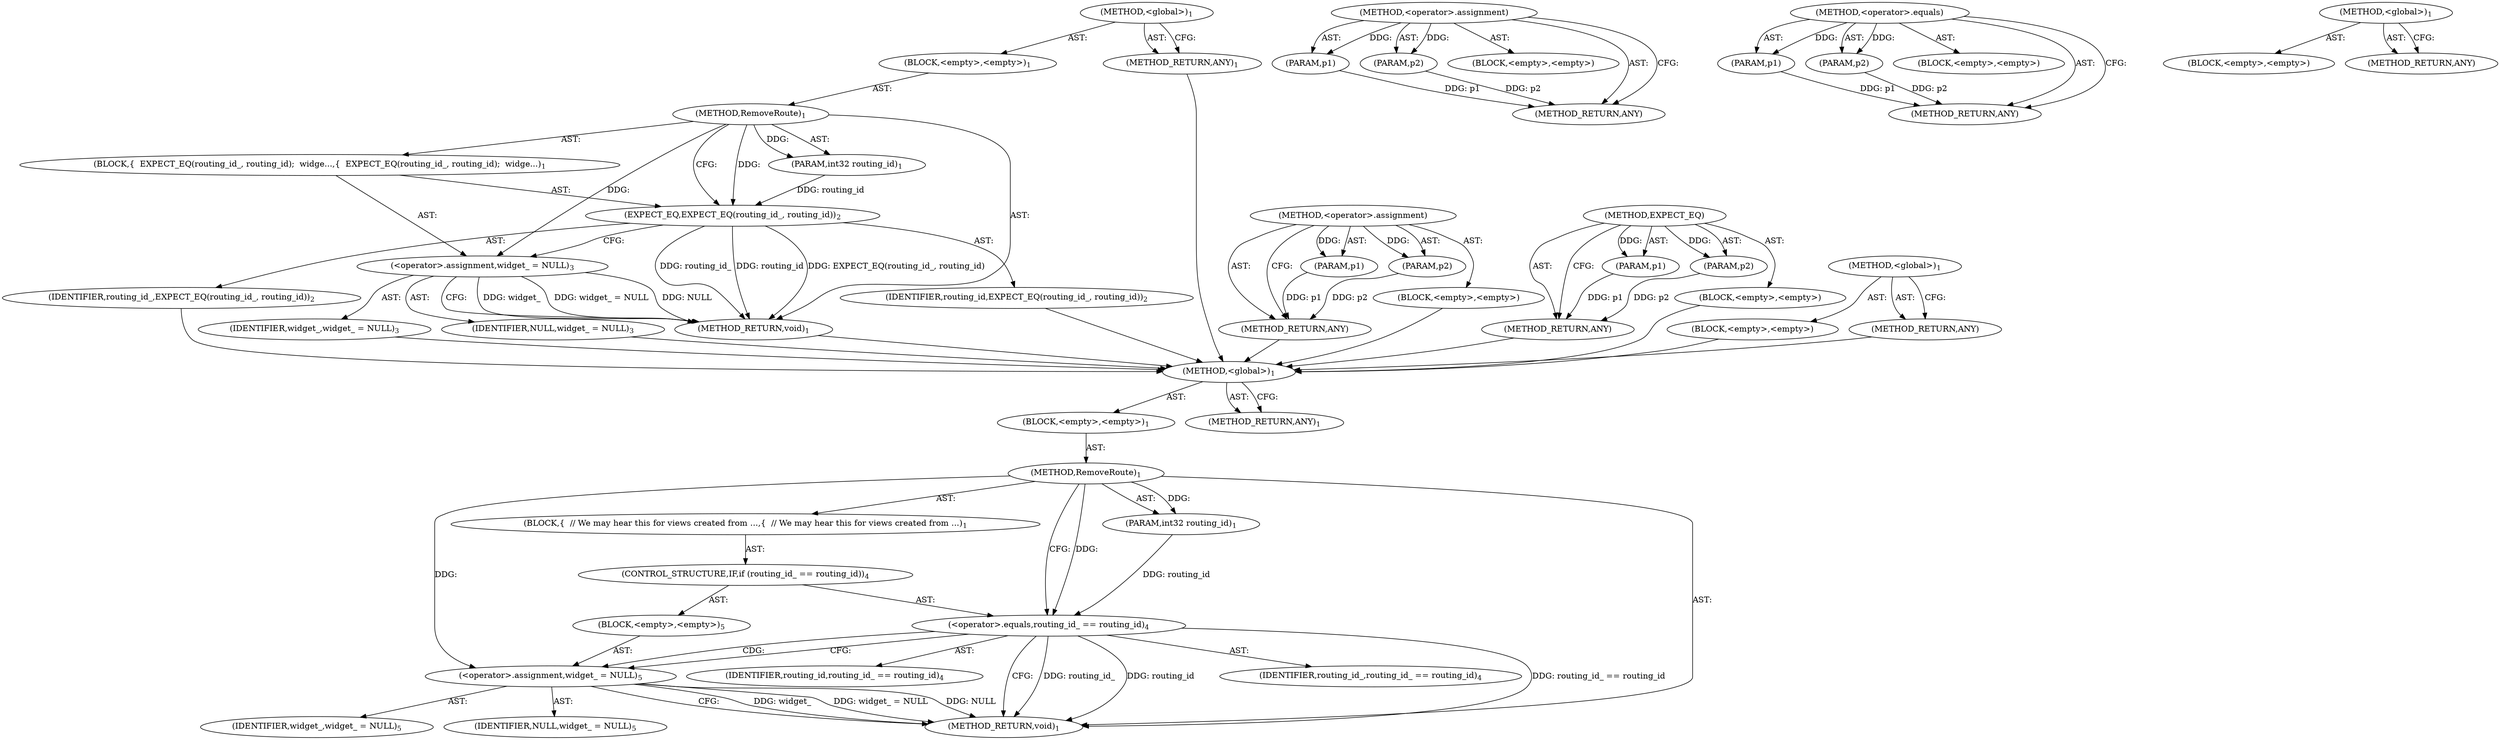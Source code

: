 digraph "&lt;global&gt;" {
vulnerable_6 [label=<(METHOD,&lt;global&gt;)<SUB>1</SUB>>];
vulnerable_7 [label=<(BLOCK,&lt;empty&gt;,&lt;empty&gt;)<SUB>1</SUB>>];
vulnerable_8 [label=<(METHOD,RemoveRoute)<SUB>1</SUB>>];
vulnerable_9 [label=<(PARAM,int32 routing_id)<SUB>1</SUB>>];
vulnerable_10 [label=<(BLOCK,{
  EXPECT_EQ(routing_id_, routing_id);
  widge...,{
  EXPECT_EQ(routing_id_, routing_id);
  widge...)<SUB>1</SUB>>];
vulnerable_11 [label=<(EXPECT_EQ,EXPECT_EQ(routing_id_, routing_id))<SUB>2</SUB>>];
vulnerable_12 [label=<(IDENTIFIER,routing_id_,EXPECT_EQ(routing_id_, routing_id))<SUB>2</SUB>>];
vulnerable_13 [label=<(IDENTIFIER,routing_id,EXPECT_EQ(routing_id_, routing_id))<SUB>2</SUB>>];
vulnerable_14 [label=<(&lt;operator&gt;.assignment,widget_ = NULL)<SUB>3</SUB>>];
vulnerable_15 [label=<(IDENTIFIER,widget_,widget_ = NULL)<SUB>3</SUB>>];
vulnerable_16 [label=<(IDENTIFIER,NULL,widget_ = NULL)<SUB>3</SUB>>];
vulnerable_17 [label=<(METHOD_RETURN,void)<SUB>1</SUB>>];
vulnerable_19 [label=<(METHOD_RETURN,ANY)<SUB>1</SUB>>];
vulnerable_39 [label=<(METHOD,&lt;operator&gt;.assignment)>];
vulnerable_40 [label=<(PARAM,p1)>];
vulnerable_41 [label=<(PARAM,p2)>];
vulnerable_42 [label=<(BLOCK,&lt;empty&gt;,&lt;empty&gt;)>];
vulnerable_43 [label=<(METHOD_RETURN,ANY)>];
vulnerable_34 [label=<(METHOD,EXPECT_EQ)>];
vulnerable_35 [label=<(PARAM,p1)>];
vulnerable_36 [label=<(PARAM,p2)>];
vulnerable_37 [label=<(BLOCK,&lt;empty&gt;,&lt;empty&gt;)>];
vulnerable_38 [label=<(METHOD_RETURN,ANY)>];
vulnerable_28 [label=<(METHOD,&lt;global&gt;)<SUB>1</SUB>>];
vulnerable_29 [label=<(BLOCK,&lt;empty&gt;,&lt;empty&gt;)>];
vulnerable_30 [label=<(METHOD_RETURN,ANY)>];
fixed_6 [label=<(METHOD,&lt;global&gt;)<SUB>1</SUB>>];
fixed_7 [label=<(BLOCK,&lt;empty&gt;,&lt;empty&gt;)<SUB>1</SUB>>];
fixed_8 [label=<(METHOD,RemoveRoute)<SUB>1</SUB>>];
fixed_9 [label=<(PARAM,int32 routing_id)<SUB>1</SUB>>];
fixed_10 [label=<(BLOCK,{
  // We may hear this for views created from ...,{
  // We may hear this for views created from ...)<SUB>1</SUB>>];
fixed_11 [label=<(CONTROL_STRUCTURE,IF,if (routing_id_ == routing_id))<SUB>4</SUB>>];
fixed_12 [label=<(&lt;operator&gt;.equals,routing_id_ == routing_id)<SUB>4</SUB>>];
fixed_13 [label=<(IDENTIFIER,routing_id_,routing_id_ == routing_id)<SUB>4</SUB>>];
fixed_14 [label=<(IDENTIFIER,routing_id,routing_id_ == routing_id)<SUB>4</SUB>>];
fixed_15 [label=<(BLOCK,&lt;empty&gt;,&lt;empty&gt;)<SUB>5</SUB>>];
fixed_16 [label=<(&lt;operator&gt;.assignment,widget_ = NULL)<SUB>5</SUB>>];
fixed_17 [label=<(IDENTIFIER,widget_,widget_ = NULL)<SUB>5</SUB>>];
fixed_18 [label=<(IDENTIFIER,NULL,widget_ = NULL)<SUB>5</SUB>>];
fixed_19 [label=<(METHOD_RETURN,void)<SUB>1</SUB>>];
fixed_21 [label=<(METHOD_RETURN,ANY)<SUB>1</SUB>>];
fixed_41 [label=<(METHOD,&lt;operator&gt;.assignment)>];
fixed_42 [label=<(PARAM,p1)>];
fixed_43 [label=<(PARAM,p2)>];
fixed_44 [label=<(BLOCK,&lt;empty&gt;,&lt;empty&gt;)>];
fixed_45 [label=<(METHOD_RETURN,ANY)>];
fixed_36 [label=<(METHOD,&lt;operator&gt;.equals)>];
fixed_37 [label=<(PARAM,p1)>];
fixed_38 [label=<(PARAM,p2)>];
fixed_39 [label=<(BLOCK,&lt;empty&gt;,&lt;empty&gt;)>];
fixed_40 [label=<(METHOD_RETURN,ANY)>];
fixed_30 [label=<(METHOD,&lt;global&gt;)<SUB>1</SUB>>];
fixed_31 [label=<(BLOCK,&lt;empty&gt;,&lt;empty&gt;)>];
fixed_32 [label=<(METHOD_RETURN,ANY)>];
vulnerable_6 -> vulnerable_7  [key=0, label="AST: "];
vulnerable_6 -> vulnerable_19  [key=0, label="AST: "];
vulnerable_6 -> vulnerable_19  [key=1, label="CFG: "];
vulnerable_7 -> vulnerable_8  [key=0, label="AST: "];
vulnerable_8 -> vulnerable_9  [key=0, label="AST: "];
vulnerable_8 -> vulnerable_9  [key=1, label="DDG: "];
vulnerable_8 -> vulnerable_10  [key=0, label="AST: "];
vulnerable_8 -> vulnerable_17  [key=0, label="AST: "];
vulnerable_8 -> vulnerable_11  [key=0, label="CFG: "];
vulnerable_8 -> vulnerable_11  [key=1, label="DDG: "];
vulnerable_8 -> vulnerable_14  [key=0, label="DDG: "];
vulnerable_9 -> vulnerable_11  [key=0, label="DDG: routing_id"];
vulnerable_10 -> vulnerable_11  [key=0, label="AST: "];
vulnerable_10 -> vulnerable_14  [key=0, label="AST: "];
vulnerable_11 -> vulnerable_12  [key=0, label="AST: "];
vulnerable_11 -> vulnerable_13  [key=0, label="AST: "];
vulnerable_11 -> vulnerable_14  [key=0, label="CFG: "];
vulnerable_11 -> vulnerable_17  [key=0, label="DDG: routing_id"];
vulnerable_11 -> vulnerable_17  [key=1, label="DDG: EXPECT_EQ(routing_id_, routing_id)"];
vulnerable_11 -> vulnerable_17  [key=2, label="DDG: routing_id_"];
vulnerable_12 -> fixed_6  [key=0];
vulnerable_13 -> fixed_6  [key=0];
vulnerable_14 -> vulnerable_15  [key=0, label="AST: "];
vulnerable_14 -> vulnerable_16  [key=0, label="AST: "];
vulnerable_14 -> vulnerable_17  [key=0, label="CFG: "];
vulnerable_14 -> vulnerable_17  [key=1, label="DDG: widget_"];
vulnerable_14 -> vulnerable_17  [key=2, label="DDG: widget_ = NULL"];
vulnerable_14 -> vulnerable_17  [key=3, label="DDG: NULL"];
vulnerable_15 -> fixed_6  [key=0];
vulnerable_16 -> fixed_6  [key=0];
vulnerable_17 -> fixed_6  [key=0];
vulnerable_19 -> fixed_6  [key=0];
vulnerable_39 -> vulnerable_40  [key=0, label="AST: "];
vulnerable_39 -> vulnerable_40  [key=1, label="DDG: "];
vulnerable_39 -> vulnerable_42  [key=0, label="AST: "];
vulnerable_39 -> vulnerable_41  [key=0, label="AST: "];
vulnerable_39 -> vulnerable_41  [key=1, label="DDG: "];
vulnerable_39 -> vulnerable_43  [key=0, label="AST: "];
vulnerable_39 -> vulnerable_43  [key=1, label="CFG: "];
vulnerable_40 -> vulnerable_43  [key=0, label="DDG: p1"];
vulnerable_41 -> vulnerable_43  [key=0, label="DDG: p2"];
vulnerable_42 -> fixed_6  [key=0];
vulnerable_43 -> fixed_6  [key=0];
vulnerable_34 -> vulnerable_35  [key=0, label="AST: "];
vulnerable_34 -> vulnerable_35  [key=1, label="DDG: "];
vulnerable_34 -> vulnerable_37  [key=0, label="AST: "];
vulnerable_34 -> vulnerable_36  [key=0, label="AST: "];
vulnerable_34 -> vulnerable_36  [key=1, label="DDG: "];
vulnerable_34 -> vulnerable_38  [key=0, label="AST: "];
vulnerable_34 -> vulnerable_38  [key=1, label="CFG: "];
vulnerable_35 -> vulnerable_38  [key=0, label="DDG: p1"];
vulnerable_36 -> vulnerable_38  [key=0, label="DDG: p2"];
vulnerable_37 -> fixed_6  [key=0];
vulnerable_38 -> fixed_6  [key=0];
vulnerable_28 -> vulnerable_29  [key=0, label="AST: "];
vulnerable_28 -> vulnerable_30  [key=0, label="AST: "];
vulnerable_28 -> vulnerable_30  [key=1, label="CFG: "];
vulnerable_29 -> fixed_6  [key=0];
vulnerable_30 -> fixed_6  [key=0];
fixed_6 -> fixed_7  [key=0, label="AST: "];
fixed_6 -> fixed_21  [key=0, label="AST: "];
fixed_6 -> fixed_21  [key=1, label="CFG: "];
fixed_7 -> fixed_8  [key=0, label="AST: "];
fixed_8 -> fixed_9  [key=0, label="AST: "];
fixed_8 -> fixed_9  [key=1, label="DDG: "];
fixed_8 -> fixed_10  [key=0, label="AST: "];
fixed_8 -> fixed_19  [key=0, label="AST: "];
fixed_8 -> fixed_12  [key=0, label="CFG: "];
fixed_8 -> fixed_12  [key=1, label="DDG: "];
fixed_8 -> fixed_16  [key=0, label="DDG: "];
fixed_9 -> fixed_12  [key=0, label="DDG: routing_id"];
fixed_10 -> fixed_11  [key=0, label="AST: "];
fixed_11 -> fixed_12  [key=0, label="AST: "];
fixed_11 -> fixed_15  [key=0, label="AST: "];
fixed_12 -> fixed_13  [key=0, label="AST: "];
fixed_12 -> fixed_14  [key=0, label="AST: "];
fixed_12 -> fixed_19  [key=0, label="CFG: "];
fixed_12 -> fixed_19  [key=1, label="DDG: routing_id"];
fixed_12 -> fixed_19  [key=2, label="DDG: routing_id_ == routing_id"];
fixed_12 -> fixed_19  [key=3, label="DDG: routing_id_"];
fixed_12 -> fixed_16  [key=0, label="CFG: "];
fixed_12 -> fixed_16  [key=1, label="CDG: "];
fixed_15 -> fixed_16  [key=0, label="AST: "];
fixed_16 -> fixed_17  [key=0, label="AST: "];
fixed_16 -> fixed_18  [key=0, label="AST: "];
fixed_16 -> fixed_19  [key=0, label="CFG: "];
fixed_16 -> fixed_19  [key=1, label="DDG: widget_"];
fixed_16 -> fixed_19  [key=2, label="DDG: widget_ = NULL"];
fixed_16 -> fixed_19  [key=3, label="DDG: NULL"];
fixed_41 -> fixed_42  [key=0, label="AST: "];
fixed_41 -> fixed_42  [key=1, label="DDG: "];
fixed_41 -> fixed_44  [key=0, label="AST: "];
fixed_41 -> fixed_43  [key=0, label="AST: "];
fixed_41 -> fixed_43  [key=1, label="DDG: "];
fixed_41 -> fixed_45  [key=0, label="AST: "];
fixed_41 -> fixed_45  [key=1, label="CFG: "];
fixed_42 -> fixed_45  [key=0, label="DDG: p1"];
fixed_43 -> fixed_45  [key=0, label="DDG: p2"];
fixed_36 -> fixed_37  [key=0, label="AST: "];
fixed_36 -> fixed_37  [key=1, label="DDG: "];
fixed_36 -> fixed_39  [key=0, label="AST: "];
fixed_36 -> fixed_38  [key=0, label="AST: "];
fixed_36 -> fixed_38  [key=1, label="DDG: "];
fixed_36 -> fixed_40  [key=0, label="AST: "];
fixed_36 -> fixed_40  [key=1, label="CFG: "];
fixed_37 -> fixed_40  [key=0, label="DDG: p1"];
fixed_38 -> fixed_40  [key=0, label="DDG: p2"];
fixed_30 -> fixed_31  [key=0, label="AST: "];
fixed_30 -> fixed_32  [key=0, label="AST: "];
fixed_30 -> fixed_32  [key=1, label="CFG: "];
}
